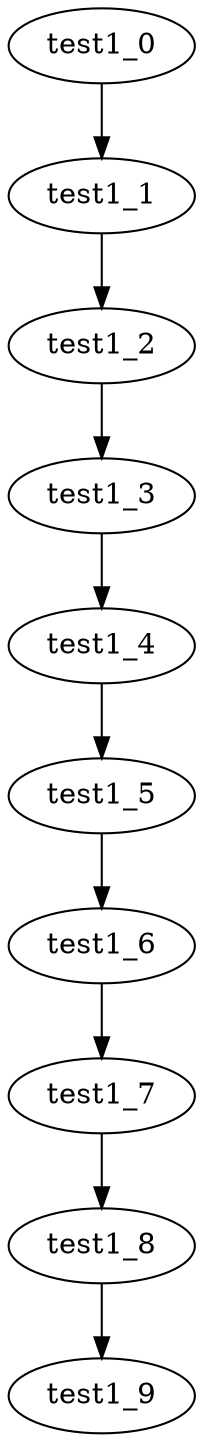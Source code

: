 digraph G {
test1_0->test1_1;
test1_1->test1_2;
test1_2->test1_3;
test1_3->test1_4;
test1_4->test1_5;
test1_5->test1_6;
test1_6->test1_7;
test1_7->test1_8;
test1_8->test1_9;

}
